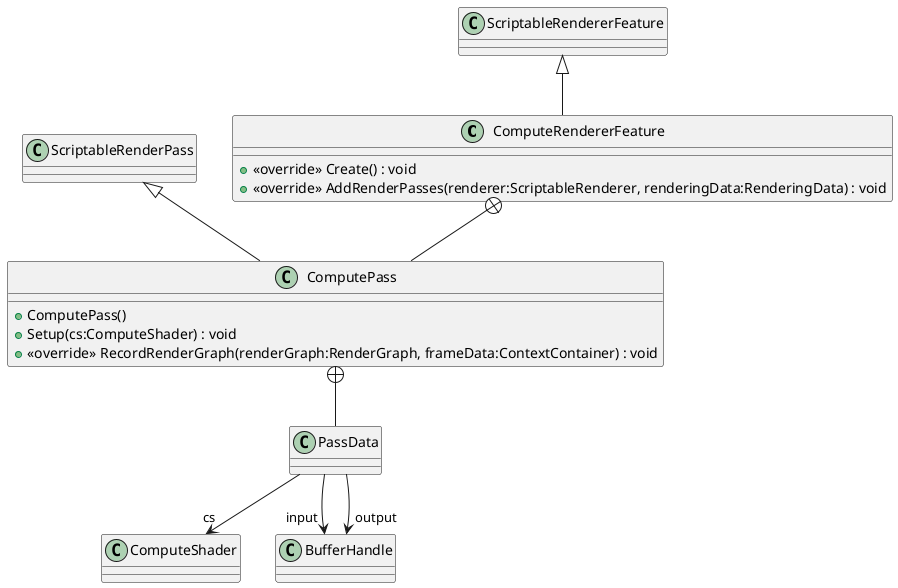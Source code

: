 @startuml
class ComputeRendererFeature {
    + <<override>> Create() : void
    + <<override>> AddRenderPasses(renderer:ScriptableRenderer, renderingData:RenderingData) : void
}
class ComputePass {
    + ComputePass()
    + Setup(cs:ComputeShader) : void
    + <<override>> RecordRenderGraph(renderGraph:RenderGraph, frameData:ContextContainer) : void
}
class PassData {
}
ScriptableRendererFeature <|-- ComputeRendererFeature
ComputeRendererFeature +-- ComputePass
ScriptableRenderPass <|-- ComputePass
ComputePass +-- PassData
PassData --> "cs" ComputeShader
PassData --> "input" BufferHandle
PassData --> "output" BufferHandle
@enduml
